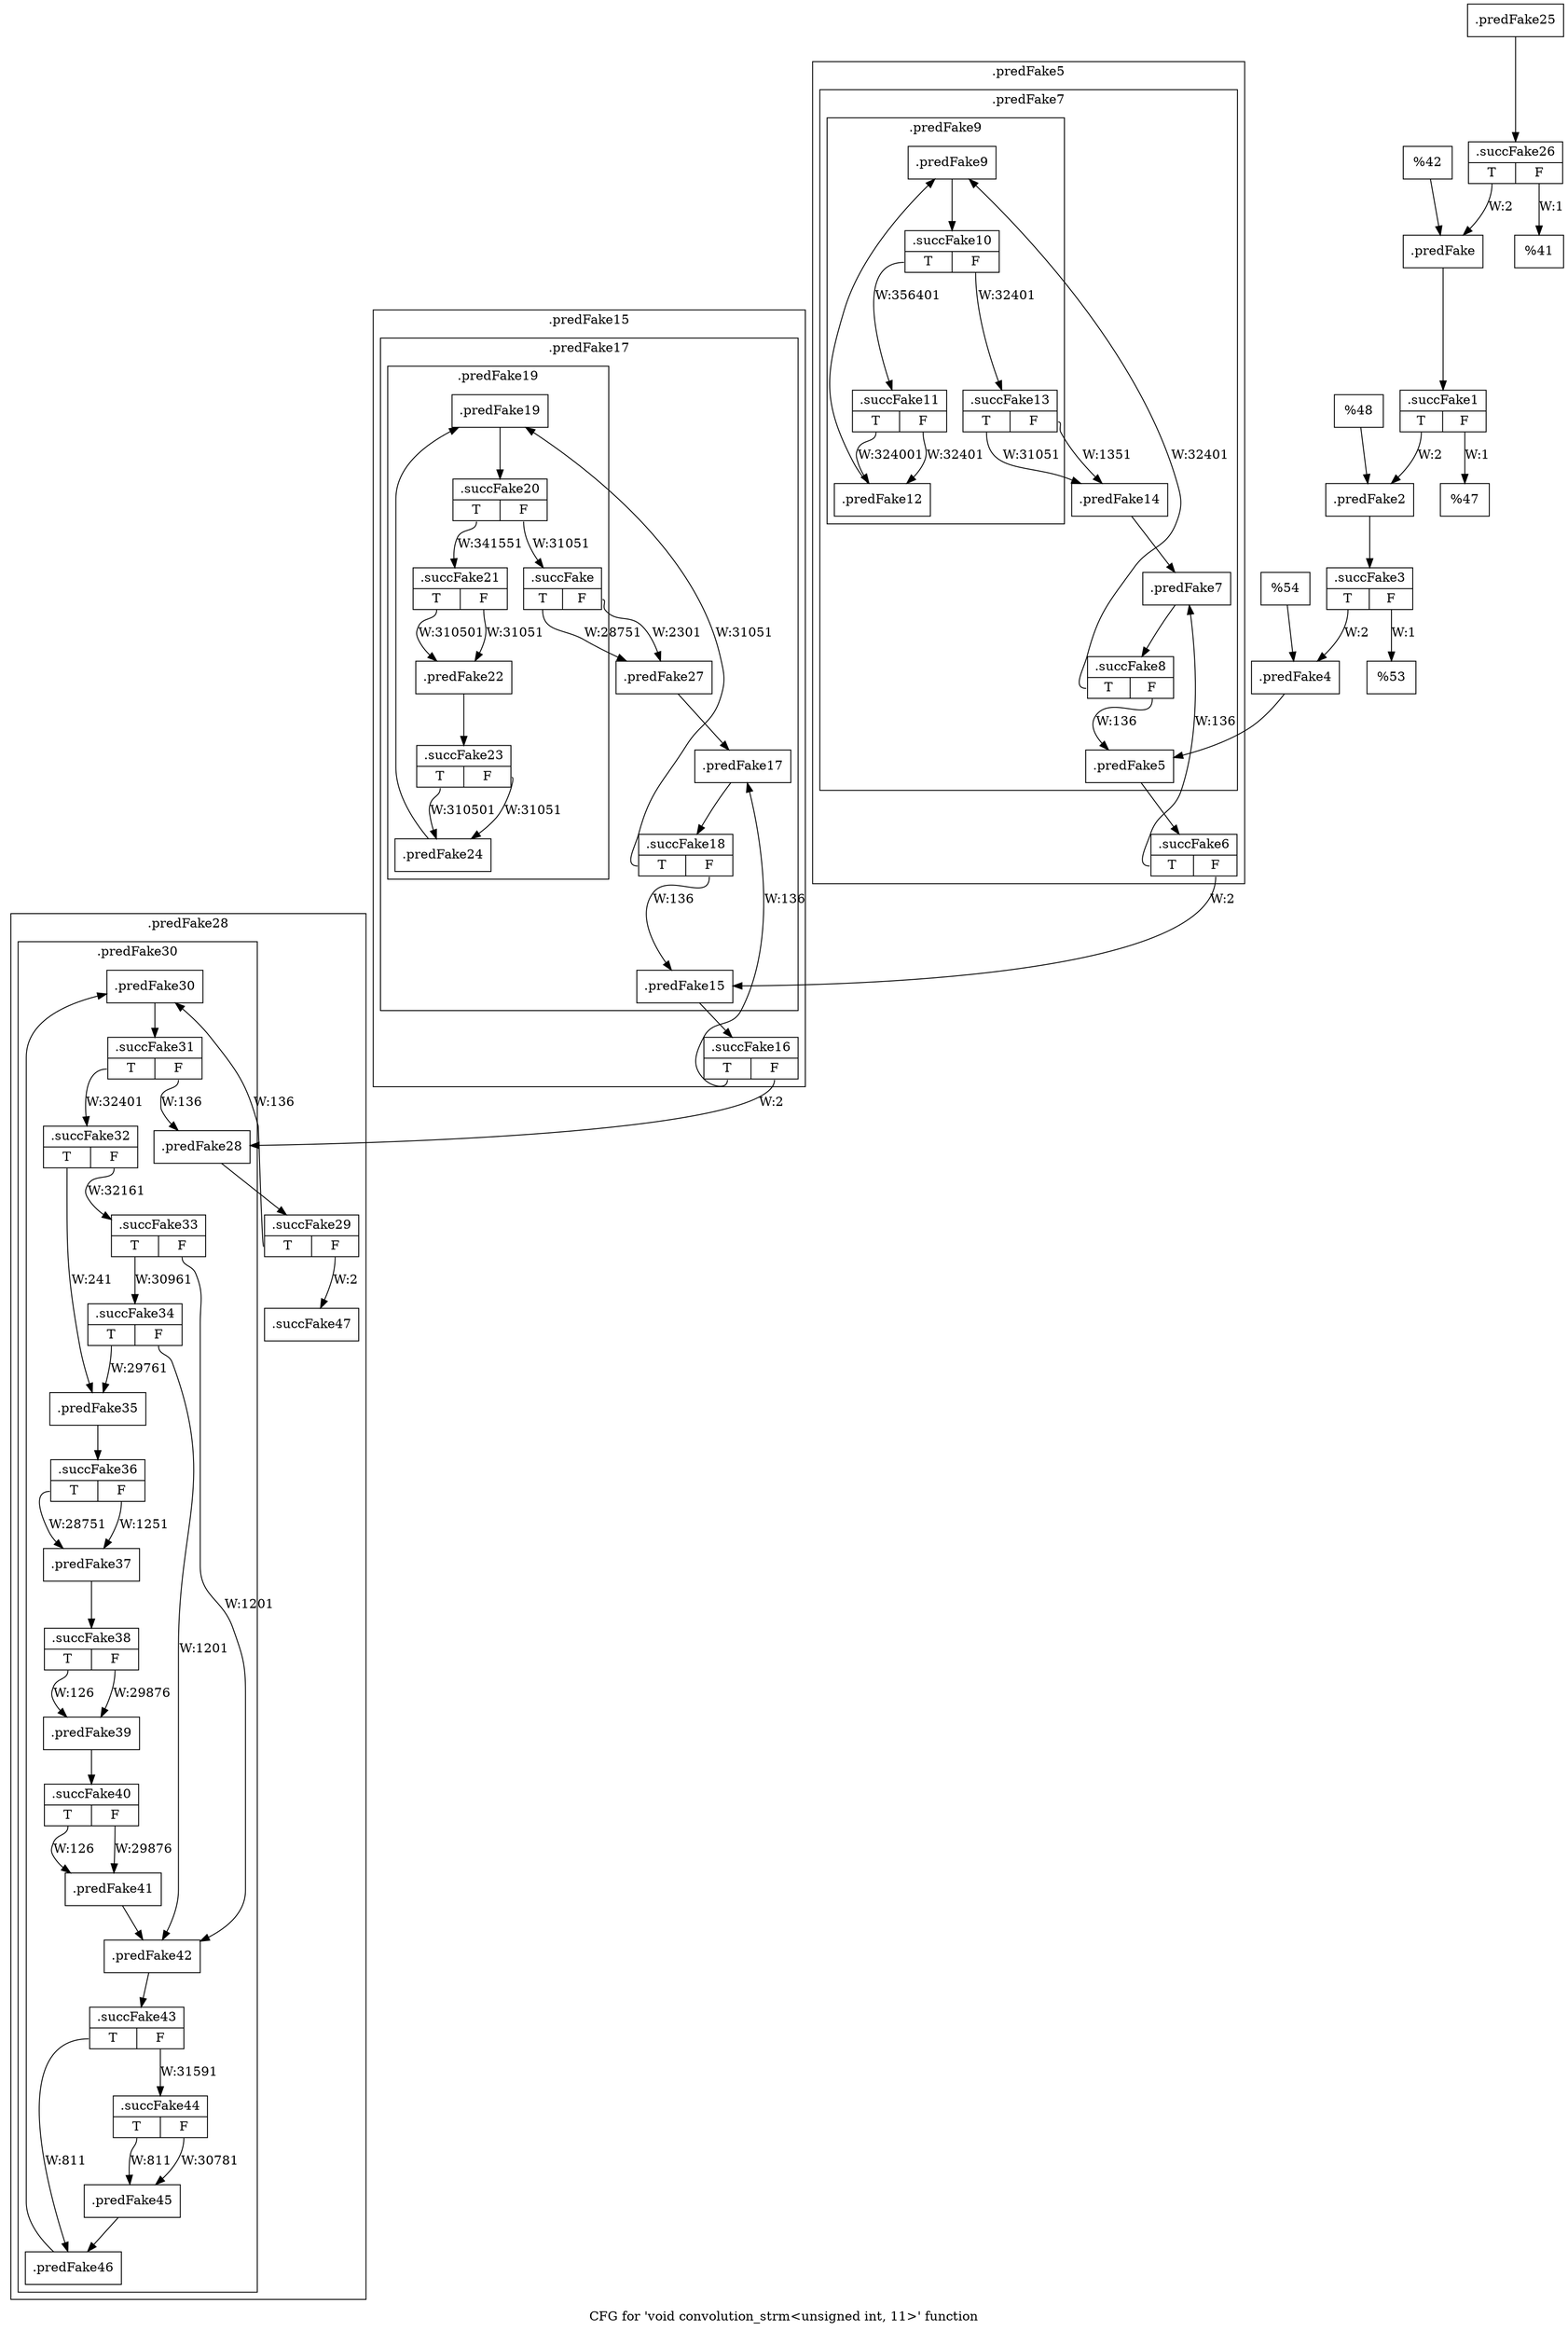 digraph "CFG for 'void convolution_strm\<unsigned int, 11\>' function" {
	label="CFG for 'void convolution_strm\<unsigned int, 11\>' function";

	Node0x3c75250 [shape=record,filename="",linenumber="",label="{.predFake25}"];
	Node0x3c75250 -> Node0x3cdd6b0[ callList="" memoryops="" filename="../../../../convolution.cpp" execusionnum="1"];
	Node0x3cdd6b0 [shape=record,filename="../../../../convolution.cpp",linenumber="133",label="{.succFake26|{<s0>T|<s1>F}}"];
	Node0x3cdd6b0:s0 -> Node0x3c0e280[label="W:2" callList="" memoryops="" filename="../../../../convolution.cpp" execusionnum="1"];
	Node0x3cdd6b0:s1 -> Node0x3c0e1e0[label="W:1"];
	Node0x3c0e1e0 [shape=record,filename="../../../../convolution.cpp",linenumber="133",label="{%41}"];
	Node0x3c0e230 [shape=record,filename="../../../../convolution.cpp",linenumber="133",label="{%42}"];
	Node0x3c0e230 -> Node0x3c0e280;
	Node0x3c0e280 [shape=record,filename="../../../../convolution.cpp",linenumber="134",label="{.predFake}"];
	Node0x3c0e280 -> Node0x3cd7110[ callList="" memoryops="" filename="../../../../convolution.cpp" execusionnum="1"];
	Node0x3cd7110 [shape=record,filename="../../../../convolution.cpp",linenumber="134",label="{.succFake1|{<s0>T|<s1>F}}"];
	Node0x3cd7110:s0 -> Node0x3c0e3c0[label="W:2" callList="" memoryops="" filename="../../../../convolution.cpp" execusionnum="1"];
	Node0x3cd7110:s1 -> Node0x3c0e320[label="W:1"];
	Node0x3c0e320 [shape=record,filename="../../../../convolution.cpp",linenumber="134",label="{%47}"];
	Node0x3c0e370 [shape=record,filename="../../../../convolution.cpp",linenumber="134",label="{%48}"];
	Node0x3c0e370 -> Node0x3c0e3c0;
	Node0x3c0e3c0 [shape=record,filename="../../../../convolution.cpp",linenumber="135",label="{.predFake2}"];
	Node0x3c0e3c0 -> Node0x3b3b6b0[ callList="" memoryops="" filename="../../../../convolution.cpp" execusionnum="1"];
	Node0x3b3b6b0 [shape=record,filename="../../../../convolution.cpp",linenumber="135",label="{.succFake3|{<s0>T|<s1>F}}"];
	Node0x3b3b6b0:s0 -> Node0x3c0e500[label="W:2" callList="" memoryops="" filename="../../../../convolution.cpp" execusionnum="1"];
	Node0x3b3b6b0:s1 -> Node0x3c0e460[label="W:1"];
	Node0x3c0e460 [shape=record,filename="../../../../convolution.cpp",linenumber="135",label="{%53}"];
	Node0x3c0e4b0 [shape=record,filename="../../../../convolution.cpp",linenumber="135",label="{%54}"];
	Node0x3c0e4b0 -> Node0x3c0e500;
	Node0x3c0e500 [shape=record,filename="../../../../convolution.cpp",linenumber="135",label="{.predFake4}"];
	Node0x3c0e500 -> Node0x3c0e5a0[ callList="" memoryops="" filename="../../../../convolution.cpp" execusionnum="136"];
	Node0x3cdd290 [shape=record,filename="../../../../convolution.cpp",linenumber="204",label="{.succFake47}"];
subgraph cluster_0 {
	label=".predFake28";
	tripcount="135";
	invocationtime="2";

subgraph cluster_0_0 {
	label=".predFake30";
	tripcount="32400";
	invocationtime="136";

	Node0x3c79690 [shape=record,filename="../../../../convolution.cpp",linenumber="176",label="{.predFake30}"];
	Node0x3c79690 -> Node0x3a41940[ callList="" memoryops="" filename="../../../../convolution.cpp" execusionnum="32535"];
	Node0x3c797d0 [shape=record,filename="../../../../convolution.cpp",linenumber="182",label="{.predFake35}"];
	Node0x3c797d0 -> Node0x3cde110[ callList="" memoryops="" filename="../../../../convolution.cpp" execusionnum="30000"];
	Node0x3c79870 [shape=record,filename="../../../../convolution.cpp",linenumber="186",label="{.predFake37}"];
	Node0x3c79870 -> Node0x3cde2d0[ callList="" memoryops="" filename="../../../../convolution.cpp" execusionnum="30000"];
	Node0x3c79910 [shape=record,filename="../../../../convolution.cpp",linenumber="189",label="{.predFake39}"];
	Node0x3c79910 -> Node0x3cde490[ callList="" memoryops="" filename="../../../../convolution.cpp" execusionnum="30000"];
	Node0x3c799b0 [shape=record,filename="../../../../convolution.cpp",linenumber="192",label="{.predFake41}"];
	Node0x3c799b0 -> Node0x3c79a00[ callList="" memoryops="" filename="../../../../convolution.cpp" execusionnum="30000"];
	Node0x3c79a00 [shape=record,filename="../../../../convolution.cpp",linenumber="194",label="{.predFake42}"];
	Node0x3c79a00 -> Node0x3cde730[ callList="" memoryops="" filename="../../../../convolution.cpp" execusionnum="32400"];
	Node0x3c79b90 [shape=record,filename="",linenumber="",label="{.predFake45}"];
	Node0x3c79b90 -> Node0x3c79be0[ callList="" memoryops="" filename="" execusionnum="31590"];
	Node0x3c79be0 [shape=record,filename="../../../../convolution.cpp",linenumber="201",label="{.predFake46}"];
	Node0x3c79be0 -> Node0x3c79690[ callList="" memoryops="" filename="../../../../convolution.cpp" execusionnum="32400"];
	Node0x3a41940 [shape=record,filename="../../../../convolution.cpp",linenumber="176",label="{.succFake31|{<s0>T|<s1>F}}"];
	Node0x3a41940:s0 -> Node0x3a41990[label="W:32401" callList="" memoryops="" filename="../../../../convolution.cpp" execusionnum="32400"];
	Node0x3a41940:s1 -> Node0x3c795f0[label="W:136" callList="" memoryops="" filename="../../../../convolution.cpp" execusionnum="135"];
	Node0x3a41990 [shape=record,filename="../../../../convolution.cpp",linenumber="179",label="{.succFake32|{<s0>T|<s1>F}}"];
	Node0x3a41990:s0 -> Node0x3c797d0[label="W:241"];
	Node0x3a41990:s1 -> Node0x3cdde40[label="W:32161" callList="" memoryops="" filename="../../../../convolution.cpp" execusionnum="32160"];
	Node0x3cdde40 [shape=record,filename="../../../../convolution.cpp",linenumber="179",label="{.succFake33|{<s0>T|<s1>F}}"];
	Node0x3cdde40:s0 -> Node0x3cddf20[label="W:30961" callList="" memoryops="" filename="../../../../convolution.cpp" execusionnum="30960"];
	Node0x3cdde40:s1 -> Node0x3c79a00[label="W:1201"];
	Node0x3cddf20 [shape=record,filename="../../../../convolution.cpp",linenumber="179",label="{.succFake34|{<s0>T|<s1>F}}"];
	Node0x3cddf20:s0 -> Node0x3c797d0[label="W:29761"];
	Node0x3cddf20:s1 -> Node0x3c79a00[label="W:1201"];
	Node0x3cde110 [shape=record,filename="../../../../convolution.cpp",linenumber="182",label="{.succFake36|{<s0>T|<s1>F}}"];
	Node0x3cde110:s0 -> Node0x3c79870[label="W:28751" callList="" memoryops="" filename="../../../../convolution.cpp" execusionnum="28750"];
	Node0x3cde110:s1 -> Node0x3c79870[label="W:1251"];
	Node0x3cde2d0 [shape=record,filename="../../../../convolution.cpp",linenumber="186",label="{.succFake38|{<s0>T|<s1>F}}"];
	Node0x3cde2d0:s0 -> Node0x3c79910[label="W:126" callList="" memoryops="" filename="../../../../convolution.cpp" execusionnum="125"];
	Node0x3cde2d0:s1 -> Node0x3c79910[label="W:29876"];
	Node0x3cde490 [shape=record,filename="../../../../convolution.cpp",linenumber="189",label="{.succFake40|{<s0>T|<s1>F}}"];
	Node0x3cde490:s0 -> Node0x3c799b0[label="W:126" callList="" memoryops="" filename="../../../../convolution.cpp" execusionnum="125"];
	Node0x3cde490:s1 -> Node0x3c799b0[label="W:29876"];
	Node0x3cde730 [shape=record,filename="../../../../convolution.cpp",linenumber="194",label="{.succFake43|{<s0>T|<s1>F}}"];
	Node0x3cde730:s0 -> Node0x3c79be0[label="W:811" callList="" memoryops="" filename="../../../../convolution.cpp" execusionnum="810"];
	Node0x3cde730:s1 -> Node0x3cde7e0[label="W:31591" callList="" memoryops="" filename="../../../../convolution.cpp" execusionnum="31590"];
	Node0x3cde7e0 [shape=record,filename="../../../../convolution.cpp",linenumber="196",label="{.succFake44|{<s0>T|<s1>F}}"];
	Node0x3cde7e0:s0 -> Node0x3c79b90[label="W:811" callList="" memoryops="" filename="../../../../convolution.cpp" execusionnum="810"];
	Node0x3cde7e0:s1 -> Node0x3c79b90[label="W:30781" callList="" memoryops="" filename="../../../../convolution.cpp" execusionnum="30780"];
}
	Node0x3c795f0 [shape=record,filename="../../../../convolution.cpp",linenumber="175",label="{.predFake28}"];
	Node0x3c795f0 -> Node0x3a419e0[ callList="" memoryops="" filename="../../../../convolution.cpp" execusionnum="136"];
	Node0x3a419e0 [shape=record,filename="../../../../convolution.cpp",linenumber="175",label="{.succFake29|{<s0>T|<s1>F}}"];
	Node0x3a419e0:s0 -> Node0x3c79690[label="W:136" callList="" memoryops="" filename="../../../../convolution.cpp" execusionnum="135"];
	Node0x3a419e0:s1 -> Node0x3cdd290[label="W:2" callList="" memoryops="" filename="../../../../convolution.cpp" execusionnum="1"];
}
subgraph cluster_1 {
	label=".predFake15";
	tripcount="135";
	invocationtime="2";

subgraph cluster_1_0 {
	label=".predFake17";
	tripcount="31050";
	invocationtime="136";

subgraph cluster_1_0_0 {
	label=".predFake19";
	tripcount="341550";
	invocationtime="31051";

	Node0x3c0edc0 [shape=record,filename="../../../../convolution.cpp",linenumber="163",label="{.predFake19}"];
	Node0x3c0edc0 -> Node0x3cd9350[ callList="" memoryops="" filename="../../../../convolution.cpp" execusionnum="372600"];
	Node0x3c0ef00 [shape=record,filename="../../../../convolution.cpp",linenumber="164",label="{.predFake22}"];
	Node0x3c0ef00 -> Node0x3cdd0f0[ callList="" memoryops="" filename="../../../../convolution.cpp" execusionnum="341550"];
	Node0x3c0efa0 [shape=record,filename="../../../../convolution.cpp",linenumber="168",label="{.predFake24}"];
	Node0x3c0efa0 -> Node0x3c0edc0[ callList="" memoryops="" filename="../../../../convolution.cpp" execusionnum="341550"];
	Node0x3cd9350 [shape=record,filename="../../../../convolution.cpp",linenumber="163",label="{.succFake20|{<s0>T|<s1>F}}"];
	Node0x3cd9350:s0 -> Node0x3cd5f20[label="W:341551" callList="" memoryops="" filename="../../../../convolution.cpp" execusionnum="341550"];
	Node0x3cd9350:s1 -> Node0x3b3b250[label="W:31051" callList="" memoryops="" filename="../../../../convolution.cpp" execusionnum="31050"];
	Node0x3cd5f20 [shape=record,filename="../../../../convolution.cpp",linenumber="164",label="{.succFake21|{<s0>T|<s1>F}}"];
	Node0x3cd5f20:s0 -> Node0x3c0ef00[label="W:310501" callList="" memoryops="_ZZL16convolution_strmIjLi11EEviiRN3hls6streamIT_Li0EEES4_PKS2_S6_E7linebuf_read:164" filename="../../../../convolution.cpp" execusionnum="310500"];
	Node0x3cd5f20:s1 -> Node0x3c0ef00[label="W:31051" callList="" memoryops="" filename="../../../../convolution.cpp" execusionnum="31050"];
	Node0x3cdd0f0 [shape=record,filename="../../../../convolution.cpp",linenumber="166",label="{.succFake23|{<s0>T|<s1>F}}"];
	Node0x3cdd0f0:s0 -> Node0x3c0efa0[label="W:310501" callList="" memoryops="; _ZZL16convolution_strmIjLi11EEviiRN3hls6streamIT_Li0EEES4_PKS2_S6_E7linebuf_write:167" filename="../../../../convolution.cpp" execusionnum="310500"];
	Node0x3cdd0f0:s1 -> Node0x3c0efa0[label="W:31051"];
}
	Node0x3c0ecd0 [shape=record,filename="../../../../convolution.cpp",linenumber="157",label="{.predFake17}"];
	Node0x3c0ecd0 -> Node0x3cdc9d0[ callList="" memoryops="" filename="../../../../convolution.cpp" execusionnum="31185"];
	Node0x3c79410 [shape=record,filename="../../../../convolution.cpp",linenumber="171",label="{.predFake27}"];
	Node0x3c79410 -> Node0x3c0ecd0[ callList="" memoryops="" filename="../../../../convolution.cpp" execusionnum="31050"];
	Node0x3b3b250 [shape=record,filename="../../../../convolution.cpp",linenumber="169",label="{.succFake|{<s0>T|<s1>F}}"];
	Node0x3b3b250:s0 -> Node0x3c79410[label="W:28751" callList="" memoryops="" filename="../../../../convolution.cpp" execusionnum="28750"];
	Node0x3b3b250:s1 -> Node0x3c79410[label="W:2301"];
	Node0x3cdc9d0 [shape=record,filename="../../../../convolution.cpp",linenumber="157",label="{.succFake18|{<s0>T|<s1>F}}"];
	Node0x3cdc9d0:s0 -> Node0x3c0edc0[label="W:31051" callList="" memoryops="" filename="../../../../convolution.cpp" execusionnum="31050"];
	Node0x3cdc9d0:s1 -> Node0x3c0ebe0[label="W:136" callList="" memoryops="" filename="../../../../convolution.cpp" execusionnum="135"];
}
	Node0x3c0ebe0 [shape=record,filename="../../../../convolution.cpp",linenumber="156",label="{.predFake15}"];
	Node0x3c0ebe0 -> Node0x3cdc810[ callList="" memoryops="" filename="../../../../convolution.cpp" execusionnum="136"];
	Node0x3cdc810 [shape=record,filename="../../../../convolution.cpp",linenumber="156",label="{.succFake16|{<s0>T|<s1>F}}"];
	Node0x3cdc810:s0 -> Node0x3c0ecd0[label="W:136" callList="" memoryops="" filename="../../../../convolution.cpp" execusionnum="135"];
	Node0x3cdc810:s1 -> Node0x3c795f0[label="W:2" callList="" memoryops="" filename="../../../../convolution.cpp" execusionnum="1"];
}
subgraph cluster_2 {
	label=".predFake5";
	tripcount="135";
	invocationtime="-1";

subgraph cluster_2_0 {
	label=".predFake7";
	tripcount="32400";
	invocationtime="136";

subgraph cluster_2_0_0 {
	label=".predFake9";
	tripcount="356400";
	invocationtime="32401";

	Node0x3c0e780 [shape=record,filename="../../../../convolution.cpp",linenumber="145",label="{.predFake9}"];
	Node0x3c0e780 -> Node0x3cd9260[ callList="" memoryops="" filename="../../../../convolution.cpp" execusionnum="388800"];
	Node0x3c0e8c0 [shape=record,filename="../../../../convolution.cpp",linenumber="146",label="{.predFake12}"];
	Node0x3c0e8c0 -> Node0x3c0e780[ callList="" memoryops="" filename="../../../../convolution.cpp" execusionnum="356400"];
	Node0x3cd9260 [shape=record,filename="../../../../convolution.cpp",linenumber="145",label="{.succFake10|{<s0>T|<s1>F}}"];
	Node0x3cd9260:s0 -> Node0x3cd8340[label="W:356401" callList="" memoryops="" filename="../../../../convolution.cpp" execusionnum="356400"];
	Node0x3cd9260:s1 -> Node0x3cd5ea0[label="W:32401" callList="" memoryops="" filename="../../../../convolution.cpp" execusionnum="32400"];
	Node0x3cd8340 [shape=record,filename="../../../../convolution.cpp",linenumber="146",label="{.succFake11|{<s0>T|<s1>F}}"];
	Node0x3cd8340:s0 -> Node0x3c0e8c0[label="W:324001" callList="" memoryops="" filename="../../../../convolution.cpp" execusionnum="324000"];
	Node0x3cd8340:s1 -> Node0x3c0e8c0[label="W:32401" callList="" memoryops="" filename="../../../../convolution.cpp" execusionnum="32400"];
}
	Node0x3c0e690 [shape=record,filename="../../../../convolution.cpp",linenumber="140",label="{.predFake7}"];
	Node0x3c0e690 -> Node0x3b3ba10[ callList="" memoryops="" filename="../../../../convolution.cpp" execusionnum="32535"];
	Node0x3c0ea00 [shape=record,filename="../../../../convolution.cpp",linenumber="151",label="{.predFake14}"];
	Node0x3c0ea00 -> Node0x3c0e690[ callList="" memoryops="" filename="../../../../convolution.cpp" execusionnum="32400"];
	Node0x3b3ba10 [shape=record,filename="../../../../convolution.cpp",linenumber="140",label="{.succFake8|{<s0>T|<s1>F}}"];
	Node0x3b3ba10:s0 -> Node0x3c0e780[label="W:32401" callList="" memoryops="" filename="../../../../convolution.cpp" execusionnum="32400"];
	Node0x3b3ba10:s1 -> Node0x3c0e5a0[label="W:136" callList="" memoryops="" filename="../../../../convolution.cpp" execusionnum="135"];
	Node0x3cd5ea0 [shape=record,filename="../../../../convolution.cpp",linenumber="149",label="{.succFake13|{<s0>T|<s1>F}}"];
	Node0x3cd5ea0:s0 -> Node0x3c0ea00[label="W:31051" callList="" memoryops="" filename="../../../../convolution.cpp" execusionnum="31050"];
	Node0x3cd5ea0:s1 -> Node0x3c0ea00[label="W:1351"];
}
	Node0x3c0e5a0 [shape=record,filename="../../../../convolution.cpp",linenumber="139",label="{.predFake5}"];
	Node0x3c0e5a0 -> Node0x3b3b530[ callList="" memoryops="" filename="../../../../convolution.cpp" execusionnum="136"];
	Node0x3b3b530 [shape=record,filename="../../../../convolution.cpp",linenumber="139",label="{.succFake6|{<s0>T|<s1>F}}"];
	Node0x3b3b530:s0 -> Node0x3c0e690[label="W:136" callList="" memoryops="" filename="../../../../convolution.cpp" execusionnum="135"];
	Node0x3b3b530:s1 -> Node0x3c0ebe0[label="W:2" callList="" memoryops="" filename="../../../../convolution.cpp" execusionnum="1"];
}
}
